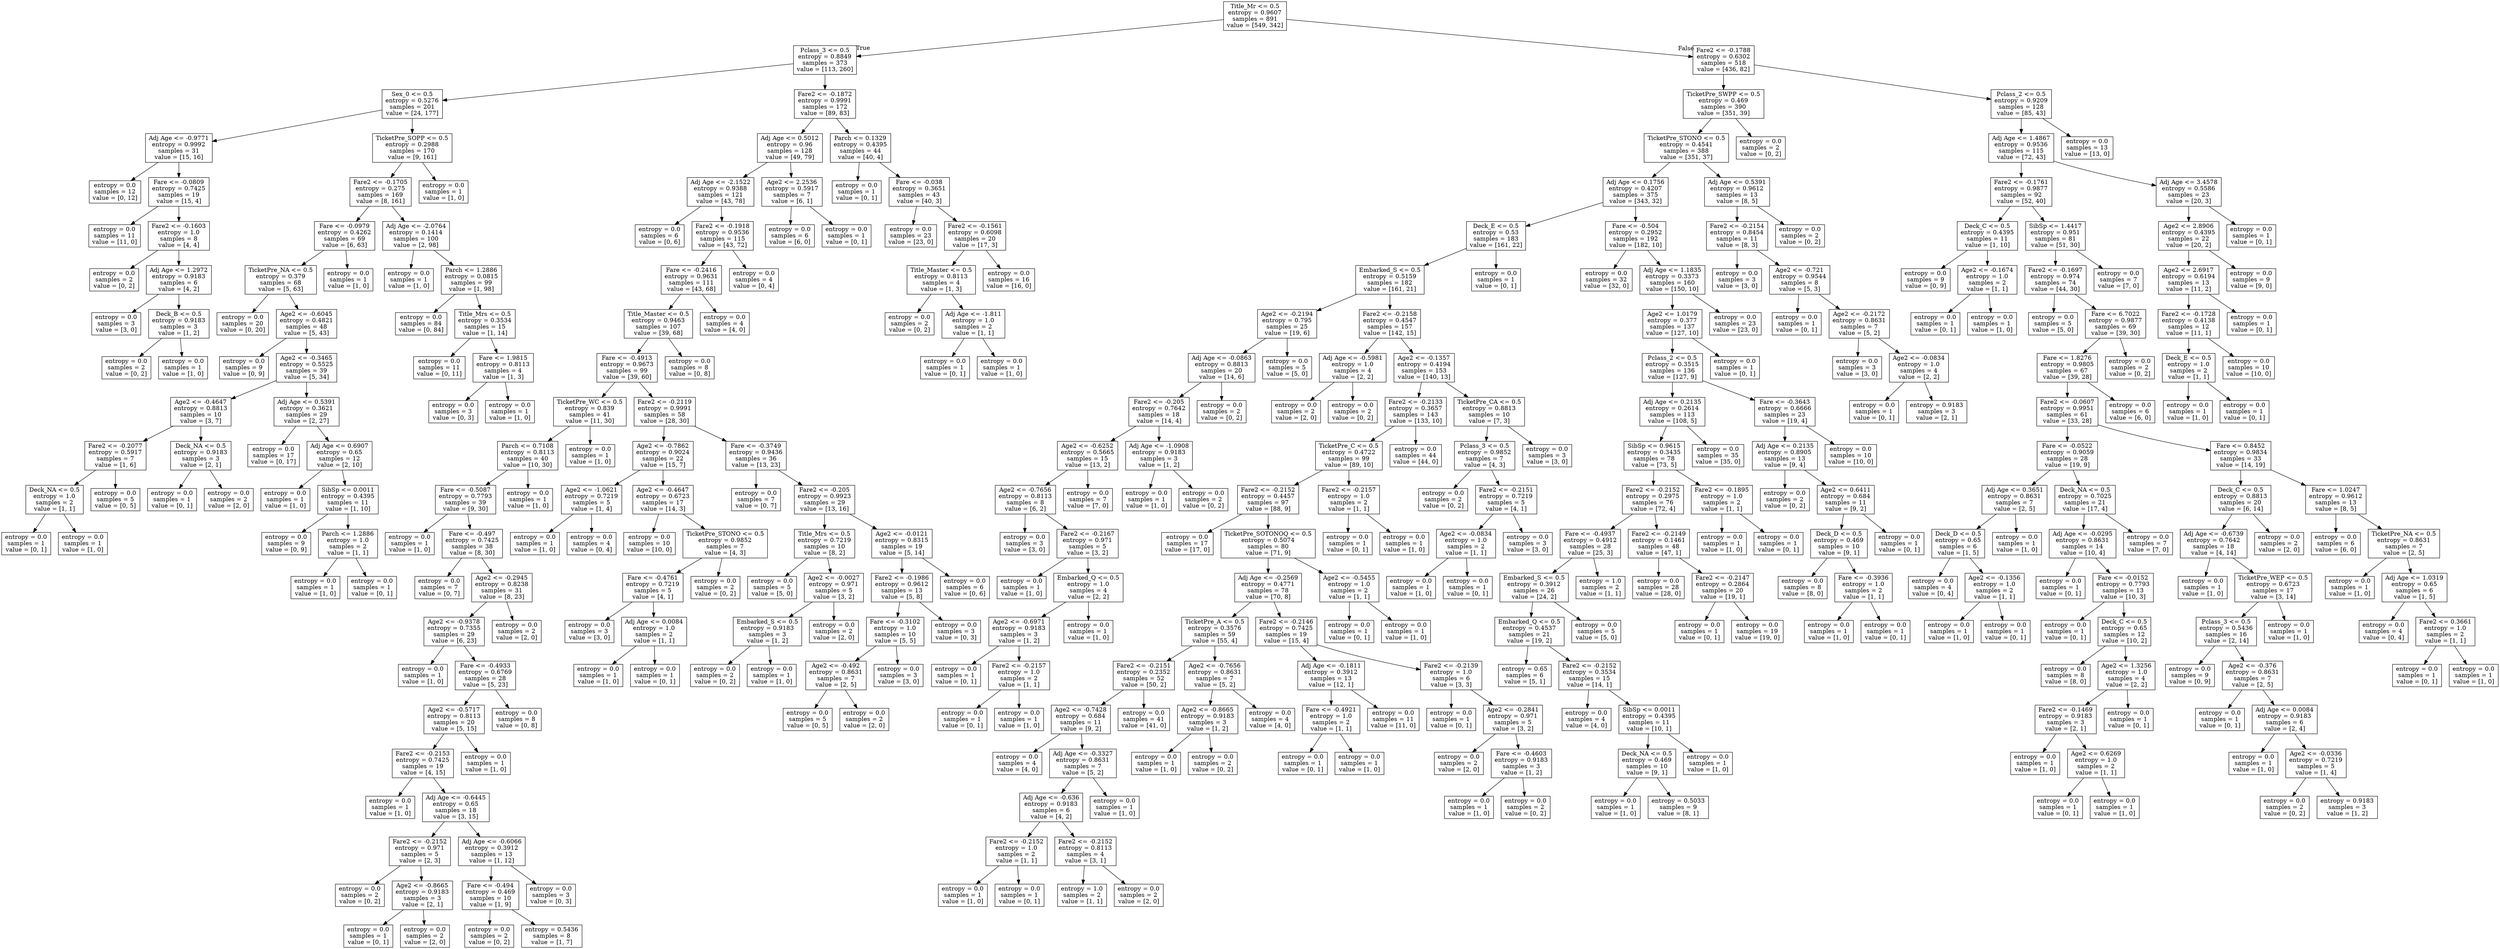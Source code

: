 digraph Tree {
node [shape=box] ;
0 [label="Title_Mr <= 0.5\nentropy = 0.9607\nsamples = 891\nvalue = [549, 342]"] ;
1 [label="Pclass_3 <= 0.5\nentropy = 0.8849\nsamples = 373\nvalue = [113, 260]"] ;
0 -> 1 [labeldistance=2.5, labelangle=45, headlabel="True"] ;
2 [label="Sex_0 <= 0.5\nentropy = 0.5276\nsamples = 201\nvalue = [24, 177]"] ;
1 -> 2 ;
3 [label="Adj Age <= -0.9771\nentropy = 0.9992\nsamples = 31\nvalue = [15, 16]"] ;
2 -> 3 ;
4 [label="entropy = 0.0\nsamples = 12\nvalue = [0, 12]"] ;
3 -> 4 ;
5 [label="Fare <= -0.0809\nentropy = 0.7425\nsamples = 19\nvalue = [15, 4]"] ;
3 -> 5 ;
6 [label="entropy = 0.0\nsamples = 11\nvalue = [11, 0]"] ;
5 -> 6 ;
7 [label="Fare2 <= -0.1603\nentropy = 1.0\nsamples = 8\nvalue = [4, 4]"] ;
5 -> 7 ;
8 [label="entropy = 0.0\nsamples = 2\nvalue = [0, 2]"] ;
7 -> 8 ;
9 [label="Adj Age <= 1.2972\nentropy = 0.9183\nsamples = 6\nvalue = [4, 2]"] ;
7 -> 9 ;
10 [label="entropy = 0.0\nsamples = 3\nvalue = [3, 0]"] ;
9 -> 10 ;
11 [label="Deck_B <= 0.5\nentropy = 0.9183\nsamples = 3\nvalue = [1, 2]"] ;
9 -> 11 ;
12 [label="entropy = 0.0\nsamples = 2\nvalue = [0, 2]"] ;
11 -> 12 ;
13 [label="entropy = 0.0\nsamples = 1\nvalue = [1, 0]"] ;
11 -> 13 ;
14 [label="TicketPre_SOPP <= 0.5\nentropy = 0.2988\nsamples = 170\nvalue = [9, 161]"] ;
2 -> 14 ;
15 [label="Fare2 <= -0.1705\nentropy = 0.275\nsamples = 169\nvalue = [8, 161]"] ;
14 -> 15 ;
16 [label="Fare <= -0.0979\nentropy = 0.4262\nsamples = 69\nvalue = [6, 63]"] ;
15 -> 16 ;
17 [label="TicketPre_NA <= 0.5\nentropy = 0.379\nsamples = 68\nvalue = [5, 63]"] ;
16 -> 17 ;
18 [label="entropy = 0.0\nsamples = 20\nvalue = [0, 20]"] ;
17 -> 18 ;
19 [label="Age2 <= -0.6045\nentropy = 0.4821\nsamples = 48\nvalue = [5, 43]"] ;
17 -> 19 ;
20 [label="entropy = 0.0\nsamples = 9\nvalue = [0, 9]"] ;
19 -> 20 ;
21 [label="Age2 <= -0.3465\nentropy = 0.5525\nsamples = 39\nvalue = [5, 34]"] ;
19 -> 21 ;
22 [label="Age2 <= -0.4647\nentropy = 0.8813\nsamples = 10\nvalue = [3, 7]"] ;
21 -> 22 ;
23 [label="Fare2 <= -0.2077\nentropy = 0.5917\nsamples = 7\nvalue = [1, 6]"] ;
22 -> 23 ;
24 [label="Deck_NA <= 0.5\nentropy = 1.0\nsamples = 2\nvalue = [1, 1]"] ;
23 -> 24 ;
25 [label="entropy = 0.0\nsamples = 1\nvalue = [0, 1]"] ;
24 -> 25 ;
26 [label="entropy = 0.0\nsamples = 1\nvalue = [1, 0]"] ;
24 -> 26 ;
27 [label="entropy = 0.0\nsamples = 5\nvalue = [0, 5]"] ;
23 -> 27 ;
28 [label="Deck_NA <= 0.5\nentropy = 0.9183\nsamples = 3\nvalue = [2, 1]"] ;
22 -> 28 ;
29 [label="entropy = 0.0\nsamples = 1\nvalue = [0, 1]"] ;
28 -> 29 ;
30 [label="entropy = 0.0\nsamples = 2\nvalue = [2, 0]"] ;
28 -> 30 ;
31 [label="Adj Age <= 0.5391\nentropy = 0.3621\nsamples = 29\nvalue = [2, 27]"] ;
21 -> 31 ;
32 [label="entropy = 0.0\nsamples = 17\nvalue = [0, 17]"] ;
31 -> 32 ;
33 [label="Adj Age <= 0.6907\nentropy = 0.65\nsamples = 12\nvalue = [2, 10]"] ;
31 -> 33 ;
34 [label="entropy = 0.0\nsamples = 1\nvalue = [1, 0]"] ;
33 -> 34 ;
35 [label="SibSp <= 0.0011\nentropy = 0.4395\nsamples = 11\nvalue = [1, 10]"] ;
33 -> 35 ;
36 [label="entropy = 0.0\nsamples = 9\nvalue = [0, 9]"] ;
35 -> 36 ;
37 [label="Parch <= 1.2886\nentropy = 1.0\nsamples = 2\nvalue = [1, 1]"] ;
35 -> 37 ;
38 [label="entropy = 0.0\nsamples = 1\nvalue = [1, 0]"] ;
37 -> 38 ;
39 [label="entropy = 0.0\nsamples = 1\nvalue = [0, 1]"] ;
37 -> 39 ;
40 [label="entropy = 0.0\nsamples = 1\nvalue = [1, 0]"] ;
16 -> 40 ;
41 [label="Adj Age <= -2.0764\nentropy = 0.1414\nsamples = 100\nvalue = [2, 98]"] ;
15 -> 41 ;
42 [label="entropy = 0.0\nsamples = 1\nvalue = [1, 0]"] ;
41 -> 42 ;
43 [label="Parch <= 1.2886\nentropy = 0.0815\nsamples = 99\nvalue = [1, 98]"] ;
41 -> 43 ;
44 [label="entropy = 0.0\nsamples = 84\nvalue = [0, 84]"] ;
43 -> 44 ;
45 [label="Title_Mrs <= 0.5\nentropy = 0.3534\nsamples = 15\nvalue = [1, 14]"] ;
43 -> 45 ;
46 [label="entropy = 0.0\nsamples = 11\nvalue = [0, 11]"] ;
45 -> 46 ;
47 [label="Fare <= 1.9815\nentropy = 0.8113\nsamples = 4\nvalue = [1, 3]"] ;
45 -> 47 ;
48 [label="entropy = 0.0\nsamples = 3\nvalue = [0, 3]"] ;
47 -> 48 ;
49 [label="entropy = 0.0\nsamples = 1\nvalue = [1, 0]"] ;
47 -> 49 ;
50 [label="entropy = 0.0\nsamples = 1\nvalue = [1, 0]"] ;
14 -> 50 ;
51 [label="Fare2 <= -0.1872\nentropy = 0.9991\nsamples = 172\nvalue = [89, 83]"] ;
1 -> 51 ;
52 [label="Adj Age <= 0.5012\nentropy = 0.96\nsamples = 128\nvalue = [49, 79]"] ;
51 -> 52 ;
53 [label="Adj Age <= -2.1522\nentropy = 0.9388\nsamples = 121\nvalue = [43, 78]"] ;
52 -> 53 ;
54 [label="entropy = 0.0\nsamples = 6\nvalue = [0, 6]"] ;
53 -> 54 ;
55 [label="Fare2 <= -0.1918\nentropy = 0.9536\nsamples = 115\nvalue = [43, 72]"] ;
53 -> 55 ;
56 [label="Fare <= -0.2416\nentropy = 0.9631\nsamples = 111\nvalue = [43, 68]"] ;
55 -> 56 ;
57 [label="Title_Master <= 0.5\nentropy = 0.9463\nsamples = 107\nvalue = [39, 68]"] ;
56 -> 57 ;
58 [label="Fare <= -0.4913\nentropy = 0.9673\nsamples = 99\nvalue = [39, 60]"] ;
57 -> 58 ;
59 [label="TicketPre_WC <= 0.5\nentropy = 0.839\nsamples = 41\nvalue = [11, 30]"] ;
58 -> 59 ;
60 [label="Parch <= 0.7108\nentropy = 0.8113\nsamples = 40\nvalue = [10, 30]"] ;
59 -> 60 ;
61 [label="Fare <= -0.5087\nentropy = 0.7793\nsamples = 39\nvalue = [9, 30]"] ;
60 -> 61 ;
62 [label="entropy = 0.0\nsamples = 1\nvalue = [1, 0]"] ;
61 -> 62 ;
63 [label="Fare <= -0.497\nentropy = 0.7425\nsamples = 38\nvalue = [8, 30]"] ;
61 -> 63 ;
64 [label="entropy = 0.0\nsamples = 7\nvalue = [0, 7]"] ;
63 -> 64 ;
65 [label="Age2 <= -0.2945\nentropy = 0.8238\nsamples = 31\nvalue = [8, 23]"] ;
63 -> 65 ;
66 [label="Age2 <= -0.9378\nentropy = 0.7355\nsamples = 29\nvalue = [6, 23]"] ;
65 -> 66 ;
67 [label="entropy = 0.0\nsamples = 1\nvalue = [1, 0]"] ;
66 -> 67 ;
68 [label="Fare <= -0.4933\nentropy = 0.6769\nsamples = 28\nvalue = [5, 23]"] ;
66 -> 68 ;
69 [label="Age2 <= -0.5717\nentropy = 0.8113\nsamples = 20\nvalue = [5, 15]"] ;
68 -> 69 ;
70 [label="Fare2 <= -0.2153\nentropy = 0.7425\nsamples = 19\nvalue = [4, 15]"] ;
69 -> 70 ;
71 [label="entropy = 0.0\nsamples = 1\nvalue = [1, 0]"] ;
70 -> 71 ;
72 [label="Adj Age <= -0.6445\nentropy = 0.65\nsamples = 18\nvalue = [3, 15]"] ;
70 -> 72 ;
73 [label="Fare2 <= -0.2152\nentropy = 0.971\nsamples = 5\nvalue = [2, 3]"] ;
72 -> 73 ;
74 [label="entropy = 0.0\nsamples = 2\nvalue = [0, 2]"] ;
73 -> 74 ;
75 [label="Age2 <= -0.8665\nentropy = 0.9183\nsamples = 3\nvalue = [2, 1]"] ;
73 -> 75 ;
76 [label="entropy = 0.0\nsamples = 1\nvalue = [0, 1]"] ;
75 -> 76 ;
77 [label="entropy = 0.0\nsamples = 2\nvalue = [2, 0]"] ;
75 -> 77 ;
78 [label="Adj Age <= -0.6066\nentropy = 0.3912\nsamples = 13\nvalue = [1, 12]"] ;
72 -> 78 ;
79 [label="Fare <= -0.494\nentropy = 0.469\nsamples = 10\nvalue = [1, 9]"] ;
78 -> 79 ;
80 [label="entropy = 0.0\nsamples = 2\nvalue = [0, 2]"] ;
79 -> 80 ;
81 [label="entropy = 0.5436\nsamples = 8\nvalue = [1, 7]"] ;
79 -> 81 ;
82 [label="entropy = 0.0\nsamples = 3\nvalue = [0, 3]"] ;
78 -> 82 ;
83 [label="entropy = 0.0\nsamples = 1\nvalue = [1, 0]"] ;
69 -> 83 ;
84 [label="entropy = 0.0\nsamples = 8\nvalue = [0, 8]"] ;
68 -> 84 ;
85 [label="entropy = 0.0\nsamples = 2\nvalue = [2, 0]"] ;
65 -> 85 ;
86 [label="entropy = 0.0\nsamples = 1\nvalue = [1, 0]"] ;
60 -> 86 ;
87 [label="entropy = 0.0\nsamples = 1\nvalue = [1, 0]"] ;
59 -> 87 ;
88 [label="Fare2 <= -0.2119\nentropy = 0.9991\nsamples = 58\nvalue = [28, 30]"] ;
58 -> 88 ;
89 [label="Age2 <= -0.7862\nentropy = 0.9024\nsamples = 22\nvalue = [15, 7]"] ;
88 -> 89 ;
90 [label="Age2 <= -1.0621\nentropy = 0.7219\nsamples = 5\nvalue = [1, 4]"] ;
89 -> 90 ;
91 [label="entropy = 0.0\nsamples = 1\nvalue = [1, 0]"] ;
90 -> 91 ;
92 [label="entropy = 0.0\nsamples = 4\nvalue = [0, 4]"] ;
90 -> 92 ;
93 [label="Age2 <= -0.4647\nentropy = 0.6723\nsamples = 17\nvalue = [14, 3]"] ;
89 -> 93 ;
94 [label="entropy = 0.0\nsamples = 10\nvalue = [10, 0]"] ;
93 -> 94 ;
95 [label="TicketPre_STONO <= 0.5\nentropy = 0.9852\nsamples = 7\nvalue = [4, 3]"] ;
93 -> 95 ;
96 [label="Fare <= -0.4761\nentropy = 0.7219\nsamples = 5\nvalue = [4, 1]"] ;
95 -> 96 ;
97 [label="entropy = 0.0\nsamples = 3\nvalue = [3, 0]"] ;
96 -> 97 ;
98 [label="Adj Age <= 0.0084\nentropy = 1.0\nsamples = 2\nvalue = [1, 1]"] ;
96 -> 98 ;
99 [label="entropy = 0.0\nsamples = 1\nvalue = [1, 0]"] ;
98 -> 99 ;
100 [label="entropy = 0.0\nsamples = 1\nvalue = [0, 1]"] ;
98 -> 100 ;
101 [label="entropy = 0.0\nsamples = 2\nvalue = [0, 2]"] ;
95 -> 101 ;
102 [label="Fare <= -0.3749\nentropy = 0.9436\nsamples = 36\nvalue = [13, 23]"] ;
88 -> 102 ;
103 [label="entropy = 0.0\nsamples = 7\nvalue = [0, 7]"] ;
102 -> 103 ;
104 [label="Fare2 <= -0.205\nentropy = 0.9923\nsamples = 29\nvalue = [13, 16]"] ;
102 -> 104 ;
105 [label="Title_Mrs <= 0.5\nentropy = 0.7219\nsamples = 10\nvalue = [8, 2]"] ;
104 -> 105 ;
106 [label="entropy = 0.0\nsamples = 5\nvalue = [5, 0]"] ;
105 -> 106 ;
107 [label="Age2 <= -0.0027\nentropy = 0.971\nsamples = 5\nvalue = [3, 2]"] ;
105 -> 107 ;
108 [label="Embarked_S <= 0.5\nentropy = 0.9183\nsamples = 3\nvalue = [1, 2]"] ;
107 -> 108 ;
109 [label="entropy = 0.0\nsamples = 2\nvalue = [0, 2]"] ;
108 -> 109 ;
110 [label="entropy = 0.0\nsamples = 1\nvalue = [1, 0]"] ;
108 -> 110 ;
111 [label="entropy = 0.0\nsamples = 2\nvalue = [2, 0]"] ;
107 -> 111 ;
112 [label="Age2 <= -0.0121\nentropy = 0.8315\nsamples = 19\nvalue = [5, 14]"] ;
104 -> 112 ;
113 [label="Fare2 <= -0.1986\nentropy = 0.9612\nsamples = 13\nvalue = [5, 8]"] ;
112 -> 113 ;
114 [label="Fare <= -0.3102\nentropy = 1.0\nsamples = 10\nvalue = [5, 5]"] ;
113 -> 114 ;
115 [label="Age2 <= -0.492\nentropy = 0.8631\nsamples = 7\nvalue = [2, 5]"] ;
114 -> 115 ;
116 [label="entropy = 0.0\nsamples = 5\nvalue = [0, 5]"] ;
115 -> 116 ;
117 [label="entropy = 0.0\nsamples = 2\nvalue = [2, 0]"] ;
115 -> 117 ;
118 [label="entropy = 0.0\nsamples = 3\nvalue = [3, 0]"] ;
114 -> 118 ;
119 [label="entropy = 0.0\nsamples = 3\nvalue = [0, 3]"] ;
113 -> 119 ;
120 [label="entropy = 0.0\nsamples = 6\nvalue = [0, 6]"] ;
112 -> 120 ;
121 [label="entropy = 0.0\nsamples = 8\nvalue = [0, 8]"] ;
57 -> 121 ;
122 [label="entropy = 0.0\nsamples = 4\nvalue = [4, 0]"] ;
56 -> 122 ;
123 [label="entropy = 0.0\nsamples = 4\nvalue = [0, 4]"] ;
55 -> 123 ;
124 [label="Age2 <= 2.2536\nentropy = 0.5917\nsamples = 7\nvalue = [6, 1]"] ;
52 -> 124 ;
125 [label="entropy = 0.0\nsamples = 6\nvalue = [6, 0]"] ;
124 -> 125 ;
126 [label="entropy = 0.0\nsamples = 1\nvalue = [0, 1]"] ;
124 -> 126 ;
127 [label="Parch <= 0.1329\nentropy = 0.4395\nsamples = 44\nvalue = [40, 4]"] ;
51 -> 127 ;
128 [label="entropy = 0.0\nsamples = 1\nvalue = [0, 1]"] ;
127 -> 128 ;
129 [label="Fare <= -0.038\nentropy = 0.3651\nsamples = 43\nvalue = [40, 3]"] ;
127 -> 129 ;
130 [label="entropy = 0.0\nsamples = 23\nvalue = [23, 0]"] ;
129 -> 130 ;
131 [label="Fare2 <= -0.1561\nentropy = 0.6098\nsamples = 20\nvalue = [17, 3]"] ;
129 -> 131 ;
132 [label="Title_Master <= 0.5\nentropy = 0.8113\nsamples = 4\nvalue = [1, 3]"] ;
131 -> 132 ;
133 [label="entropy = 0.0\nsamples = 2\nvalue = [0, 2]"] ;
132 -> 133 ;
134 [label="Adj Age <= -1.811\nentropy = 1.0\nsamples = 2\nvalue = [1, 1]"] ;
132 -> 134 ;
135 [label="entropy = 0.0\nsamples = 1\nvalue = [0, 1]"] ;
134 -> 135 ;
136 [label="entropy = 0.0\nsamples = 1\nvalue = [1, 0]"] ;
134 -> 136 ;
137 [label="entropy = 0.0\nsamples = 16\nvalue = [16, 0]"] ;
131 -> 137 ;
138 [label="Fare2 <= -0.1788\nentropy = 0.6302\nsamples = 518\nvalue = [436, 82]"] ;
0 -> 138 [labeldistance=2.5, labelangle=-45, headlabel="False"] ;
139 [label="TicketPre_SWPP <= 0.5\nentropy = 0.469\nsamples = 390\nvalue = [351, 39]"] ;
138 -> 139 ;
140 [label="TicketPre_STONO <= 0.5\nentropy = 0.4541\nsamples = 388\nvalue = [351, 37]"] ;
139 -> 140 ;
141 [label="Adj Age <= 0.1756\nentropy = 0.4207\nsamples = 375\nvalue = [343, 32]"] ;
140 -> 141 ;
142 [label="Deck_E <= 0.5\nentropy = 0.53\nsamples = 183\nvalue = [161, 22]"] ;
141 -> 142 ;
143 [label="Embarked_S <= 0.5\nentropy = 0.5159\nsamples = 182\nvalue = [161, 21]"] ;
142 -> 143 ;
144 [label="Age2 <= -0.2194\nentropy = 0.795\nsamples = 25\nvalue = [19, 6]"] ;
143 -> 144 ;
145 [label="Adj Age <= -0.0863\nentropy = 0.8813\nsamples = 20\nvalue = [14, 6]"] ;
144 -> 145 ;
146 [label="Fare2 <= -0.205\nentropy = 0.7642\nsamples = 18\nvalue = [14, 4]"] ;
145 -> 146 ;
147 [label="Age2 <= -0.6252\nentropy = 0.5665\nsamples = 15\nvalue = [13, 2]"] ;
146 -> 147 ;
148 [label="Age2 <= -0.7656\nentropy = 0.8113\nsamples = 8\nvalue = [6, 2]"] ;
147 -> 148 ;
149 [label="entropy = 0.0\nsamples = 3\nvalue = [3, 0]"] ;
148 -> 149 ;
150 [label="Fare2 <= -0.2167\nentropy = 0.971\nsamples = 5\nvalue = [3, 2]"] ;
148 -> 150 ;
151 [label="entropy = 0.0\nsamples = 1\nvalue = [1, 0]"] ;
150 -> 151 ;
152 [label="Embarked_Q <= 0.5\nentropy = 1.0\nsamples = 4\nvalue = [2, 2]"] ;
150 -> 152 ;
153 [label="Age2 <= -0.6971\nentropy = 0.9183\nsamples = 3\nvalue = [1, 2]"] ;
152 -> 153 ;
154 [label="entropy = 0.0\nsamples = 1\nvalue = [0, 1]"] ;
153 -> 154 ;
155 [label="Fare2 <= -0.2157\nentropy = 1.0\nsamples = 2\nvalue = [1, 1]"] ;
153 -> 155 ;
156 [label="entropy = 0.0\nsamples = 1\nvalue = [0, 1]"] ;
155 -> 156 ;
157 [label="entropy = 0.0\nsamples = 1\nvalue = [1, 0]"] ;
155 -> 157 ;
158 [label="entropy = 0.0\nsamples = 1\nvalue = [1, 0]"] ;
152 -> 158 ;
159 [label="entropy = 0.0\nsamples = 7\nvalue = [7, 0]"] ;
147 -> 159 ;
160 [label="Adj Age <= -1.0908\nentropy = 0.9183\nsamples = 3\nvalue = [1, 2]"] ;
146 -> 160 ;
161 [label="entropy = 0.0\nsamples = 1\nvalue = [1, 0]"] ;
160 -> 161 ;
162 [label="entropy = 0.0\nsamples = 2\nvalue = [0, 2]"] ;
160 -> 162 ;
163 [label="entropy = 0.0\nsamples = 2\nvalue = [0, 2]"] ;
145 -> 163 ;
164 [label="entropy = 0.0\nsamples = 5\nvalue = [5, 0]"] ;
144 -> 164 ;
165 [label="Fare2 <= -0.2158\nentropy = 0.4547\nsamples = 157\nvalue = [142, 15]"] ;
143 -> 165 ;
166 [label="Adj Age <= -0.5981\nentropy = 1.0\nsamples = 4\nvalue = [2, 2]"] ;
165 -> 166 ;
167 [label="entropy = 0.0\nsamples = 2\nvalue = [2, 0]"] ;
166 -> 167 ;
168 [label="entropy = 0.0\nsamples = 2\nvalue = [0, 2]"] ;
166 -> 168 ;
169 [label="Age2 <= -0.1357\nentropy = 0.4194\nsamples = 153\nvalue = [140, 13]"] ;
165 -> 169 ;
170 [label="Fare2 <= -0.2133\nentropy = 0.3657\nsamples = 143\nvalue = [133, 10]"] ;
169 -> 170 ;
171 [label="TicketPre_C <= 0.5\nentropy = 0.4722\nsamples = 99\nvalue = [89, 10]"] ;
170 -> 171 ;
172 [label="Fare2 <= -0.2152\nentropy = 0.4457\nsamples = 97\nvalue = [88, 9]"] ;
171 -> 172 ;
173 [label="entropy = 0.0\nsamples = 17\nvalue = [17, 0]"] ;
172 -> 173 ;
174 [label="TicketPre_SOTONOQ <= 0.5\nentropy = 0.5074\nsamples = 80\nvalue = [71, 9]"] ;
172 -> 174 ;
175 [label="Adj Age <= -0.2569\nentropy = 0.4771\nsamples = 78\nvalue = [70, 8]"] ;
174 -> 175 ;
176 [label="TicketPre_A <= 0.5\nentropy = 0.3576\nsamples = 59\nvalue = [55, 4]"] ;
175 -> 176 ;
177 [label="Fare2 <= -0.2151\nentropy = 0.2352\nsamples = 52\nvalue = [50, 2]"] ;
176 -> 177 ;
178 [label="Age2 <= -0.7428\nentropy = 0.684\nsamples = 11\nvalue = [9, 2]"] ;
177 -> 178 ;
179 [label="entropy = 0.0\nsamples = 4\nvalue = [4, 0]"] ;
178 -> 179 ;
180 [label="Adj Age <= -0.3327\nentropy = 0.8631\nsamples = 7\nvalue = [5, 2]"] ;
178 -> 180 ;
181 [label="Adj Age <= -0.636\nentropy = 0.9183\nsamples = 6\nvalue = [4, 2]"] ;
180 -> 181 ;
182 [label="Fare2 <= -0.2152\nentropy = 1.0\nsamples = 2\nvalue = [1, 1]"] ;
181 -> 182 ;
183 [label="entropy = 0.0\nsamples = 1\nvalue = [1, 0]"] ;
182 -> 183 ;
184 [label="entropy = 0.0\nsamples = 1\nvalue = [0, 1]"] ;
182 -> 184 ;
185 [label="Fare2 <= -0.2152\nentropy = 0.8113\nsamples = 4\nvalue = [3, 1]"] ;
181 -> 185 ;
186 [label="entropy = 1.0\nsamples = 2\nvalue = [1, 1]"] ;
185 -> 186 ;
187 [label="entropy = 0.0\nsamples = 2\nvalue = [2, 0]"] ;
185 -> 187 ;
188 [label="entropy = 0.0\nsamples = 1\nvalue = [1, 0]"] ;
180 -> 188 ;
189 [label="entropy = 0.0\nsamples = 41\nvalue = [41, 0]"] ;
177 -> 189 ;
190 [label="Age2 <= -0.7656\nentropy = 0.8631\nsamples = 7\nvalue = [5, 2]"] ;
176 -> 190 ;
191 [label="Age2 <= -0.8665\nentropy = 0.9183\nsamples = 3\nvalue = [1, 2]"] ;
190 -> 191 ;
192 [label="entropy = 0.0\nsamples = 1\nvalue = [1, 0]"] ;
191 -> 192 ;
193 [label="entropy = 0.0\nsamples = 2\nvalue = [0, 2]"] ;
191 -> 193 ;
194 [label="entropy = 0.0\nsamples = 4\nvalue = [4, 0]"] ;
190 -> 194 ;
195 [label="Fare2 <= -0.2146\nentropy = 0.7425\nsamples = 19\nvalue = [15, 4]"] ;
175 -> 195 ;
196 [label="Adj Age <= -0.1811\nentropy = 0.3912\nsamples = 13\nvalue = [12, 1]"] ;
195 -> 196 ;
197 [label="Fare <= -0.4921\nentropy = 1.0\nsamples = 2\nvalue = [1, 1]"] ;
196 -> 197 ;
198 [label="entropy = 0.0\nsamples = 1\nvalue = [0, 1]"] ;
197 -> 198 ;
199 [label="entropy = 0.0\nsamples = 1\nvalue = [1, 0]"] ;
197 -> 199 ;
200 [label="entropy = 0.0\nsamples = 11\nvalue = [11, 0]"] ;
196 -> 200 ;
201 [label="Fare2 <= -0.2139\nentropy = 1.0\nsamples = 6\nvalue = [3, 3]"] ;
195 -> 201 ;
202 [label="entropy = 0.0\nsamples = 1\nvalue = [0, 1]"] ;
201 -> 202 ;
203 [label="Age2 <= -0.2841\nentropy = 0.971\nsamples = 5\nvalue = [3, 2]"] ;
201 -> 203 ;
204 [label="entropy = 0.0\nsamples = 2\nvalue = [2, 0]"] ;
203 -> 204 ;
205 [label="Fare <= -0.4603\nentropy = 0.9183\nsamples = 3\nvalue = [1, 2]"] ;
203 -> 205 ;
206 [label="entropy = 0.0\nsamples = 1\nvalue = [1, 0]"] ;
205 -> 206 ;
207 [label="entropy = 0.0\nsamples = 2\nvalue = [0, 2]"] ;
205 -> 207 ;
208 [label="Age2 <= -0.5455\nentropy = 1.0\nsamples = 2\nvalue = [1, 1]"] ;
174 -> 208 ;
209 [label="entropy = 0.0\nsamples = 1\nvalue = [0, 1]"] ;
208 -> 209 ;
210 [label="entropy = 0.0\nsamples = 1\nvalue = [1, 0]"] ;
208 -> 210 ;
211 [label="Fare2 <= -0.2157\nentropy = 1.0\nsamples = 2\nvalue = [1, 1]"] ;
171 -> 211 ;
212 [label="entropy = 0.0\nsamples = 1\nvalue = [0, 1]"] ;
211 -> 212 ;
213 [label="entropy = 0.0\nsamples = 1\nvalue = [1, 0]"] ;
211 -> 213 ;
214 [label="entropy = 0.0\nsamples = 44\nvalue = [44, 0]"] ;
170 -> 214 ;
215 [label="TicketPre_CA <= 0.5\nentropy = 0.8813\nsamples = 10\nvalue = [7, 3]"] ;
169 -> 215 ;
216 [label="Pclass_3 <= 0.5\nentropy = 0.9852\nsamples = 7\nvalue = [4, 3]"] ;
215 -> 216 ;
217 [label="entropy = 0.0\nsamples = 2\nvalue = [0, 2]"] ;
216 -> 217 ;
218 [label="Fare2 <= -0.2151\nentropy = 0.7219\nsamples = 5\nvalue = [4, 1]"] ;
216 -> 218 ;
219 [label="Age2 <= -0.0834\nentropy = 1.0\nsamples = 2\nvalue = [1, 1]"] ;
218 -> 219 ;
220 [label="entropy = 0.0\nsamples = 1\nvalue = [1, 0]"] ;
219 -> 220 ;
221 [label="entropy = 0.0\nsamples = 1\nvalue = [0, 1]"] ;
219 -> 221 ;
222 [label="entropy = 0.0\nsamples = 3\nvalue = [3, 0]"] ;
218 -> 222 ;
223 [label="entropy = 0.0\nsamples = 3\nvalue = [3, 0]"] ;
215 -> 223 ;
224 [label="entropy = 0.0\nsamples = 1\nvalue = [0, 1]"] ;
142 -> 224 ;
225 [label="Fare <= -0.504\nentropy = 0.2952\nsamples = 192\nvalue = [182, 10]"] ;
141 -> 225 ;
226 [label="entropy = 0.0\nsamples = 32\nvalue = [32, 0]"] ;
225 -> 226 ;
227 [label="Adj Age <= 1.1835\nentropy = 0.3373\nsamples = 160\nvalue = [150, 10]"] ;
225 -> 227 ;
228 [label="Age2 <= 1.0179\nentropy = 0.377\nsamples = 137\nvalue = [127, 10]"] ;
227 -> 228 ;
229 [label="Pclass_2 <= 0.5\nentropy = 0.3515\nsamples = 136\nvalue = [127, 9]"] ;
228 -> 229 ;
230 [label="Adj Age <= 0.2135\nentropy = 0.2614\nsamples = 113\nvalue = [108, 5]"] ;
229 -> 230 ;
231 [label="SibSp <= 0.9615\nentropy = 0.3435\nsamples = 78\nvalue = [73, 5]"] ;
230 -> 231 ;
232 [label="Fare2 <= -0.2152\nentropy = 0.2975\nsamples = 76\nvalue = [72, 4]"] ;
231 -> 232 ;
233 [label="Fare <= -0.4937\nentropy = 0.4912\nsamples = 28\nvalue = [25, 3]"] ;
232 -> 233 ;
234 [label="Embarked_S <= 0.5\nentropy = 0.3912\nsamples = 26\nvalue = [24, 2]"] ;
233 -> 234 ;
235 [label="Embarked_Q <= 0.5\nentropy = 0.4537\nsamples = 21\nvalue = [19, 2]"] ;
234 -> 235 ;
236 [label="entropy = 0.65\nsamples = 6\nvalue = [5, 1]"] ;
235 -> 236 ;
237 [label="Fare2 <= -0.2152\nentropy = 0.3534\nsamples = 15\nvalue = [14, 1]"] ;
235 -> 237 ;
238 [label="entropy = 0.0\nsamples = 4\nvalue = [4, 0]"] ;
237 -> 238 ;
239 [label="SibSp <= 0.0011\nentropy = 0.4395\nsamples = 11\nvalue = [10, 1]"] ;
237 -> 239 ;
240 [label="Deck_NA <= 0.5\nentropy = 0.469\nsamples = 10\nvalue = [9, 1]"] ;
239 -> 240 ;
241 [label="entropy = 0.0\nsamples = 1\nvalue = [1, 0]"] ;
240 -> 241 ;
242 [label="entropy = 0.5033\nsamples = 9\nvalue = [8, 1]"] ;
240 -> 242 ;
243 [label="entropy = 0.0\nsamples = 1\nvalue = [1, 0]"] ;
239 -> 243 ;
244 [label="entropy = 0.0\nsamples = 5\nvalue = [5, 0]"] ;
234 -> 244 ;
245 [label="entropy = 1.0\nsamples = 2\nvalue = [1, 1]"] ;
233 -> 245 ;
246 [label="Fare2 <= -0.2149\nentropy = 0.1461\nsamples = 48\nvalue = [47, 1]"] ;
232 -> 246 ;
247 [label="entropy = 0.0\nsamples = 28\nvalue = [28, 0]"] ;
246 -> 247 ;
248 [label="Fare2 <= -0.2147\nentropy = 0.2864\nsamples = 20\nvalue = [19, 1]"] ;
246 -> 248 ;
249 [label="entropy = 0.0\nsamples = 1\nvalue = [0, 1]"] ;
248 -> 249 ;
250 [label="entropy = 0.0\nsamples = 19\nvalue = [19, 0]"] ;
248 -> 250 ;
251 [label="Fare2 <= -0.1895\nentropy = 1.0\nsamples = 2\nvalue = [1, 1]"] ;
231 -> 251 ;
252 [label="entropy = 0.0\nsamples = 1\nvalue = [1, 0]"] ;
251 -> 252 ;
253 [label="entropy = 0.0\nsamples = 1\nvalue = [0, 1]"] ;
251 -> 253 ;
254 [label="entropy = 0.0\nsamples = 35\nvalue = [35, 0]"] ;
230 -> 254 ;
255 [label="Fare <= -0.3643\nentropy = 0.6666\nsamples = 23\nvalue = [19, 4]"] ;
229 -> 255 ;
256 [label="Adj Age <= 0.2135\nentropy = 0.8905\nsamples = 13\nvalue = [9, 4]"] ;
255 -> 256 ;
257 [label="entropy = 0.0\nsamples = 2\nvalue = [0, 2]"] ;
256 -> 257 ;
258 [label="Age2 <= 0.6411\nentropy = 0.684\nsamples = 11\nvalue = [9, 2]"] ;
256 -> 258 ;
259 [label="Deck_D <= 0.5\nentropy = 0.469\nsamples = 10\nvalue = [9, 1]"] ;
258 -> 259 ;
260 [label="entropy = 0.0\nsamples = 8\nvalue = [8, 0]"] ;
259 -> 260 ;
261 [label="Fare <= -0.3936\nentropy = 1.0\nsamples = 2\nvalue = [1, 1]"] ;
259 -> 261 ;
262 [label="entropy = 0.0\nsamples = 1\nvalue = [1, 0]"] ;
261 -> 262 ;
263 [label="entropy = 0.0\nsamples = 1\nvalue = [0, 1]"] ;
261 -> 263 ;
264 [label="entropy = 0.0\nsamples = 1\nvalue = [0, 1]"] ;
258 -> 264 ;
265 [label="entropy = 0.0\nsamples = 10\nvalue = [10, 0]"] ;
255 -> 265 ;
266 [label="entropy = 0.0\nsamples = 1\nvalue = [0, 1]"] ;
228 -> 266 ;
267 [label="entropy = 0.0\nsamples = 23\nvalue = [23, 0]"] ;
227 -> 267 ;
268 [label="Adj Age <= 0.5391\nentropy = 0.9612\nsamples = 13\nvalue = [8, 5]"] ;
140 -> 268 ;
269 [label="Fare2 <= -0.2154\nentropy = 0.8454\nsamples = 11\nvalue = [8, 3]"] ;
268 -> 269 ;
270 [label="entropy = 0.0\nsamples = 3\nvalue = [3, 0]"] ;
269 -> 270 ;
271 [label="Age2 <= -0.721\nentropy = 0.9544\nsamples = 8\nvalue = [5, 3]"] ;
269 -> 271 ;
272 [label="entropy = 0.0\nsamples = 1\nvalue = [0, 1]"] ;
271 -> 272 ;
273 [label="Age2 <= -0.2172\nentropy = 0.8631\nsamples = 7\nvalue = [5, 2]"] ;
271 -> 273 ;
274 [label="entropy = 0.0\nsamples = 3\nvalue = [3, 0]"] ;
273 -> 274 ;
275 [label="Age2 <= -0.0834\nentropy = 1.0\nsamples = 4\nvalue = [2, 2]"] ;
273 -> 275 ;
276 [label="entropy = 0.0\nsamples = 1\nvalue = [0, 1]"] ;
275 -> 276 ;
277 [label="entropy = 0.9183\nsamples = 3\nvalue = [2, 1]"] ;
275 -> 277 ;
278 [label="entropy = 0.0\nsamples = 2\nvalue = [0, 2]"] ;
268 -> 278 ;
279 [label="entropy = 0.0\nsamples = 2\nvalue = [0, 2]"] ;
139 -> 279 ;
280 [label="Pclass_2 <= 0.5\nentropy = 0.9209\nsamples = 128\nvalue = [85, 43]"] ;
138 -> 280 ;
281 [label="Adj Age <= 1.4867\nentropy = 0.9536\nsamples = 115\nvalue = [72, 43]"] ;
280 -> 281 ;
282 [label="Fare2 <= -0.1761\nentropy = 0.9877\nsamples = 92\nvalue = [52, 40]"] ;
281 -> 282 ;
283 [label="Deck_C <= 0.5\nentropy = 0.4395\nsamples = 11\nvalue = [1, 10]"] ;
282 -> 283 ;
284 [label="entropy = 0.0\nsamples = 9\nvalue = [0, 9]"] ;
283 -> 284 ;
285 [label="Age2 <= -0.1674\nentropy = 1.0\nsamples = 2\nvalue = [1, 1]"] ;
283 -> 285 ;
286 [label="entropy = 0.0\nsamples = 1\nvalue = [0, 1]"] ;
285 -> 286 ;
287 [label="entropy = 0.0\nsamples = 1\nvalue = [1, 0]"] ;
285 -> 287 ;
288 [label="SibSp <= 1.4417\nentropy = 0.951\nsamples = 81\nvalue = [51, 30]"] ;
282 -> 288 ;
289 [label="Fare2 <= -0.1697\nentropy = 0.974\nsamples = 74\nvalue = [44, 30]"] ;
288 -> 289 ;
290 [label="entropy = 0.0\nsamples = 5\nvalue = [5, 0]"] ;
289 -> 290 ;
291 [label="Fare <= 6.7022\nentropy = 0.9877\nsamples = 69\nvalue = [39, 30]"] ;
289 -> 291 ;
292 [label="Fare <= 1.8276\nentropy = 0.9805\nsamples = 67\nvalue = [39, 28]"] ;
291 -> 292 ;
293 [label="Fare2 <= -0.0607\nentropy = 0.9951\nsamples = 61\nvalue = [33, 28]"] ;
292 -> 293 ;
294 [label="Fare <= -0.0522\nentropy = 0.9059\nsamples = 28\nvalue = [19, 9]"] ;
293 -> 294 ;
295 [label="Adj Age <= 0.3651\nentropy = 0.8631\nsamples = 7\nvalue = [2, 5]"] ;
294 -> 295 ;
296 [label="Deck_D <= 0.5\nentropy = 0.65\nsamples = 6\nvalue = [1, 5]"] ;
295 -> 296 ;
297 [label="entropy = 0.0\nsamples = 4\nvalue = [0, 4]"] ;
296 -> 297 ;
298 [label="Age2 <= -0.1356\nentropy = 1.0\nsamples = 2\nvalue = [1, 1]"] ;
296 -> 298 ;
299 [label="entropy = 0.0\nsamples = 1\nvalue = [1, 0]"] ;
298 -> 299 ;
300 [label="entropy = 0.0\nsamples = 1\nvalue = [0, 1]"] ;
298 -> 300 ;
301 [label="entropy = 0.0\nsamples = 1\nvalue = [1, 0]"] ;
295 -> 301 ;
302 [label="Deck_NA <= 0.5\nentropy = 0.7025\nsamples = 21\nvalue = [17, 4]"] ;
294 -> 302 ;
303 [label="Adj Age <= -0.0295\nentropy = 0.8631\nsamples = 14\nvalue = [10, 4]"] ;
302 -> 303 ;
304 [label="entropy = 0.0\nsamples = 1\nvalue = [0, 1]"] ;
303 -> 304 ;
305 [label="Fare <= -0.0152\nentropy = 0.7793\nsamples = 13\nvalue = [10, 3]"] ;
303 -> 305 ;
306 [label="entropy = 0.0\nsamples = 1\nvalue = [0, 1]"] ;
305 -> 306 ;
307 [label="Deck_C <= 0.5\nentropy = 0.65\nsamples = 12\nvalue = [10, 2]"] ;
305 -> 307 ;
308 [label="entropy = 0.0\nsamples = 8\nvalue = [8, 0]"] ;
307 -> 308 ;
309 [label="Age2 <= 1.3256\nentropy = 1.0\nsamples = 4\nvalue = [2, 2]"] ;
307 -> 309 ;
310 [label="Fare2 <= -0.1469\nentropy = 0.9183\nsamples = 3\nvalue = [2, 1]"] ;
309 -> 310 ;
311 [label="entropy = 0.0\nsamples = 1\nvalue = [1, 0]"] ;
310 -> 311 ;
312 [label="Age2 <= 0.6269\nentropy = 1.0\nsamples = 2\nvalue = [1, 1]"] ;
310 -> 312 ;
313 [label="entropy = 0.0\nsamples = 1\nvalue = [0, 1]"] ;
312 -> 313 ;
314 [label="entropy = 0.0\nsamples = 1\nvalue = [1, 0]"] ;
312 -> 314 ;
315 [label="entropy = 0.0\nsamples = 1\nvalue = [0, 1]"] ;
309 -> 315 ;
316 [label="entropy = 0.0\nsamples = 7\nvalue = [7, 0]"] ;
302 -> 316 ;
317 [label="Fare <= 0.8452\nentropy = 0.9834\nsamples = 33\nvalue = [14, 19]"] ;
293 -> 317 ;
318 [label="Deck_C <= 0.5\nentropy = 0.8813\nsamples = 20\nvalue = [6, 14]"] ;
317 -> 318 ;
319 [label="Adj Age <= -0.6739\nentropy = 0.7642\nsamples = 18\nvalue = [4, 14]"] ;
318 -> 319 ;
320 [label="entropy = 0.0\nsamples = 1\nvalue = [1, 0]"] ;
319 -> 320 ;
321 [label="TicketPre_WEP <= 0.5\nentropy = 0.6723\nsamples = 17\nvalue = [3, 14]"] ;
319 -> 321 ;
322 [label="Pclass_3 <= 0.5\nentropy = 0.5436\nsamples = 16\nvalue = [2, 14]"] ;
321 -> 322 ;
323 [label="entropy = 0.0\nsamples = 9\nvalue = [0, 9]"] ;
322 -> 323 ;
324 [label="Age2 <= -0.376\nentropy = 0.8631\nsamples = 7\nvalue = [2, 5]"] ;
322 -> 324 ;
325 [label="entropy = 0.0\nsamples = 1\nvalue = [0, 1]"] ;
324 -> 325 ;
326 [label="Adj Age <= 0.0084\nentropy = 0.9183\nsamples = 6\nvalue = [2, 4]"] ;
324 -> 326 ;
327 [label="entropy = 0.0\nsamples = 1\nvalue = [1, 0]"] ;
326 -> 327 ;
328 [label="Age2 <= -0.0336\nentropy = 0.7219\nsamples = 5\nvalue = [1, 4]"] ;
326 -> 328 ;
329 [label="entropy = 0.0\nsamples = 2\nvalue = [0, 2]"] ;
328 -> 329 ;
330 [label="entropy = 0.9183\nsamples = 3\nvalue = [1, 2]"] ;
328 -> 330 ;
331 [label="entropy = 0.0\nsamples = 1\nvalue = [1, 0]"] ;
321 -> 331 ;
332 [label="entropy = 0.0\nsamples = 2\nvalue = [2, 0]"] ;
318 -> 332 ;
333 [label="Fare <= 1.0247\nentropy = 0.9612\nsamples = 13\nvalue = [8, 5]"] ;
317 -> 333 ;
334 [label="entropy = 0.0\nsamples = 6\nvalue = [6, 0]"] ;
333 -> 334 ;
335 [label="TicketPre_NA <= 0.5\nentropy = 0.8631\nsamples = 7\nvalue = [2, 5]"] ;
333 -> 335 ;
336 [label="entropy = 0.0\nsamples = 1\nvalue = [1, 0]"] ;
335 -> 336 ;
337 [label="Adj Age <= 1.0319\nentropy = 0.65\nsamples = 6\nvalue = [1, 5]"] ;
335 -> 337 ;
338 [label="entropy = 0.0\nsamples = 4\nvalue = [0, 4]"] ;
337 -> 338 ;
339 [label="Fare2 <= 0.3661\nentropy = 1.0\nsamples = 2\nvalue = [1, 1]"] ;
337 -> 339 ;
340 [label="entropy = 0.0\nsamples = 1\nvalue = [0, 1]"] ;
339 -> 340 ;
341 [label="entropy = 0.0\nsamples = 1\nvalue = [1, 0]"] ;
339 -> 341 ;
342 [label="entropy = 0.0\nsamples = 6\nvalue = [6, 0]"] ;
292 -> 342 ;
343 [label="entropy = 0.0\nsamples = 2\nvalue = [0, 2]"] ;
291 -> 343 ;
344 [label="entropy = 0.0\nsamples = 7\nvalue = [7, 0]"] ;
288 -> 344 ;
345 [label="Adj Age <= 3.4578\nentropy = 0.5586\nsamples = 23\nvalue = [20, 3]"] ;
281 -> 345 ;
346 [label="Age2 <= 2.8906\nentropy = 0.4395\nsamples = 22\nvalue = [20, 2]"] ;
345 -> 346 ;
347 [label="Age2 <= 2.6917\nentropy = 0.6194\nsamples = 13\nvalue = [11, 2]"] ;
346 -> 347 ;
348 [label="Fare2 <= -0.1728\nentropy = 0.4138\nsamples = 12\nvalue = [11, 1]"] ;
347 -> 348 ;
349 [label="Deck_E <= 0.5\nentropy = 1.0\nsamples = 2\nvalue = [1, 1]"] ;
348 -> 349 ;
350 [label="entropy = 0.0\nsamples = 1\nvalue = [1, 0]"] ;
349 -> 350 ;
351 [label="entropy = 0.0\nsamples = 1\nvalue = [0, 1]"] ;
349 -> 351 ;
352 [label="entropy = 0.0\nsamples = 10\nvalue = [10, 0]"] ;
348 -> 352 ;
353 [label="entropy = 0.0\nsamples = 1\nvalue = [0, 1]"] ;
347 -> 353 ;
354 [label="entropy = 0.0\nsamples = 9\nvalue = [9, 0]"] ;
346 -> 354 ;
355 [label="entropy = 0.0\nsamples = 1\nvalue = [0, 1]"] ;
345 -> 355 ;
356 [label="entropy = 0.0\nsamples = 13\nvalue = [13, 0]"] ;
280 -> 356 ;
}